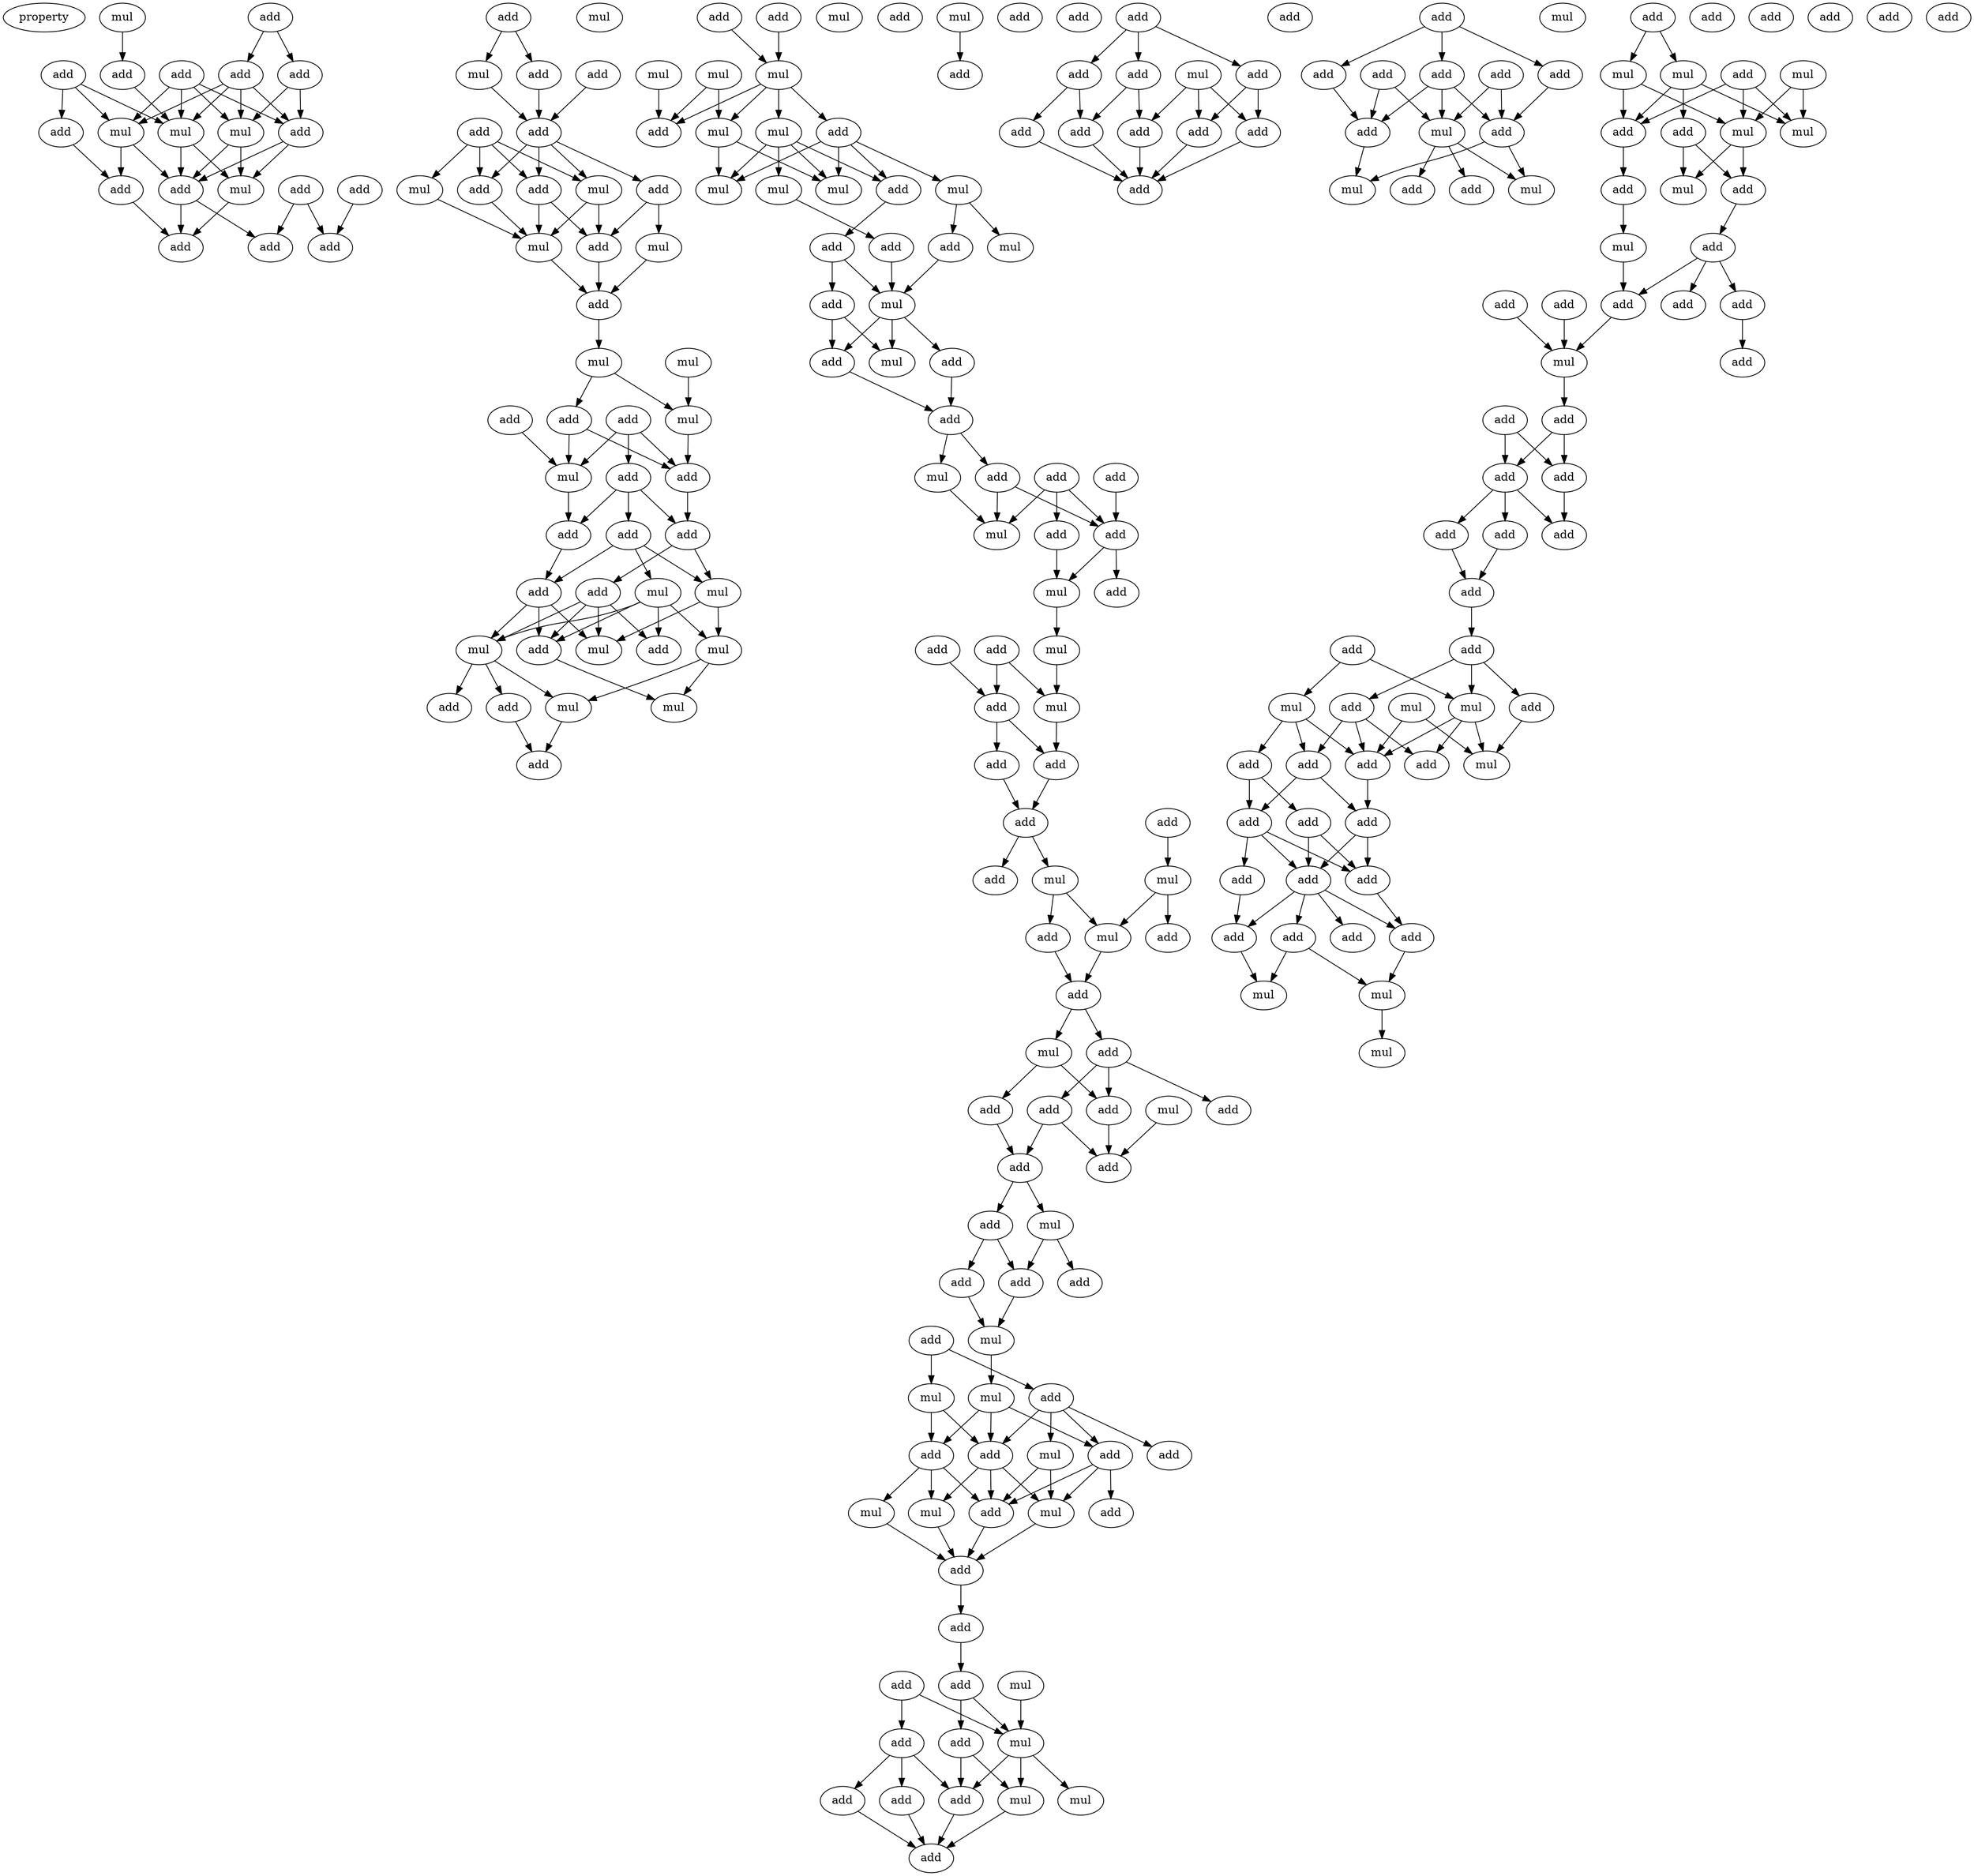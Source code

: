 digraph {
    node [fontcolor=black]
    property [mul=2,lf=1.5]
    0 [ label = add ];
    1 [ label = mul ];
    2 [ label = add ];
    3 [ label = add ];
    4 [ label = add ];
    5 [ label = add ];
    6 [ label = add ];
    7 [ label = mul ];
    8 [ label = add ];
    9 [ label = mul ];
    10 [ label = mul ];
    11 [ label = add ];
    12 [ label = add ];
    13 [ label = add ];
    14 [ label = mul ];
    15 [ label = add ];
    16 [ label = add ];
    17 [ label = add ];
    18 [ label = add ];
    19 [ label = add ];
    20 [ label = add ];
    21 [ label = add ];
    22 [ label = mul ];
    23 [ label = add ];
    24 [ label = add ];
    25 [ label = add ];
    26 [ label = mul ];
    27 [ label = add ];
    28 [ label = mul ];
    29 [ label = add ];
    30 [ label = add ];
    31 [ label = mul ];
    32 [ label = mul ];
    33 [ label = add ];
    34 [ label = add ];
    35 [ label = mul ];
    36 [ label = mul ];
    37 [ label = mul ];
    38 [ label = add ];
    39 [ label = add ];
    40 [ label = add ];
    41 [ label = add ];
    42 [ label = mul ];
    43 [ label = add ];
    44 [ label = mul ];
    45 [ label = add ];
    46 [ label = add ];
    47 [ label = add ];
    48 [ label = mul ];
    49 [ label = add ];
    50 [ label = mul ];
    51 [ label = add ];
    52 [ label = mul ];
    53 [ label = mul ];
    54 [ label = add ];
    55 [ label = mul ];
    56 [ label = add ];
    57 [ label = add ];
    58 [ label = mul ];
    59 [ label = add ];
    60 [ label = mul ];
    61 [ label = add ];
    62 [ label = add ];
    63 [ label = add ];
    64 [ label = mul ];
    65 [ label = mul ];
    66 [ label = mul ];
    67 [ label = add ];
    68 [ label = mul ];
    69 [ label = mul ];
    70 [ label = add ];
    71 [ label = add ];
    72 [ label = mul ];
    73 [ label = mul ];
    74 [ label = mul ];
    75 [ label = mul ];
    76 [ label = add ];
    77 [ label = add ];
    78 [ label = mul ];
    79 [ label = add ];
    80 [ label = mul ];
    81 [ label = add ];
    82 [ label = mul ];
    83 [ label = mul ];
    84 [ label = add ];
    85 [ label = add ];
    86 [ label = add ];
    87 [ label = add ];
    88 [ label = add ];
    89 [ label = add ];
    90 [ label = add ];
    91 [ label = mul ];
    92 [ label = mul ];
    93 [ label = add ];
    94 [ label = add ];
    95 [ label = mul ];
    96 [ label = add ];
    97 [ label = mul ];
    98 [ label = add ];
    99 [ label = mul ];
    100 [ label = add ];
    101 [ label = mul ];
    102 [ label = add ];
    103 [ label = add ];
    104 [ label = add ];
    105 [ label = add ];
    106 [ label = add ];
    107 [ label = add ];
    108 [ label = add ];
    109 [ label = add ];
    110 [ label = mul ];
    111 [ label = mul ];
    112 [ label = mul ];
    113 [ label = add ];
    114 [ label = add ];
    115 [ label = add ];
    116 [ label = add ];
    117 [ label = mul ];
    118 [ label = add ];
    119 [ label = add ];
    120 [ label = mul ];
    121 [ label = add ];
    122 [ label = add ];
    123 [ label = add ];
    124 [ label = add ];
    125 [ label = add ];
    126 [ label = add ];
    127 [ label = mul ];
    128 [ label = add ];
    129 [ label = add ];
    130 [ label = add ];
    131 [ label = mul ];
    132 [ label = add ];
    133 [ label = mul ];
    134 [ label = mul ];
    135 [ label = add ];
    136 [ label = add ];
    137 [ label = add ];
    138 [ label = mul ];
    139 [ label = add ];
    140 [ label = add ];
    141 [ label = mul ];
    142 [ label = mul ];
    143 [ label = mul ];
    144 [ label = add ];
    145 [ label = add ];
    146 [ label = add ];
    147 [ label = add ];
    148 [ label = mul ];
    149 [ label = add ];
    150 [ label = add ];
    151 [ label = add ];
    152 [ label = mul ];
    153 [ label = add ];
    154 [ label = add ];
    155 [ label = mul ];
    156 [ label = mul ];
    157 [ label = add ];
    158 [ label = add ];
    159 [ label = add ];
    160 [ label = add ];
    161 [ label = add ];
    162 [ label = add ];
    163 [ label = mul ];
    164 [ label = add ];
    165 [ label = add ];
    166 [ label = add ];
    167 [ label = add ];
    168 [ label = add ];
    169 [ label = add ];
    170 [ label = add ];
    171 [ label = add ];
    172 [ label = add ];
    173 [ label = add ];
    174 [ label = add ];
    175 [ label = add ];
    176 [ label = add ];
    177 [ label = add ];
    178 [ label = mul ];
    179 [ label = add ];
    180 [ label = add ];
    181 [ label = mul ];
    182 [ label = add ];
    183 [ label = add ];
    184 [ label = mul ];
    185 [ label = mul ];
    186 [ label = add ];
    187 [ label = mul ];
    188 [ label = mul ];
    189 [ label = add ];
    190 [ label = add ];
    191 [ label = mul ];
    192 [ label = mul ];
    193 [ label = add ];
    194 [ label = add ];
    195 [ label = mul ];
    196 [ label = add ];
    197 [ label = mul ];
    198 [ label = add ];
    199 [ label = mul ];
    200 [ label = add ];
    201 [ label = add ];
    202 [ label = add ];
    203 [ label = add ];
    204 [ label = add ];
    205 [ label = add ];
    206 [ label = add ];
    207 [ label = mul ];
    208 [ label = add ];
    209 [ label = add ];
    210 [ label = add ];
    211 [ label = add ];
    212 [ label = add ];
    213 [ label = add ];
    214 [ label = add ];
    215 [ label = add ];
    216 [ label = add ];
    217 [ label = add ];
    218 [ label = add ];
    219 [ label = add ];
    220 [ label = add ];
    221 [ label = add ];
    222 [ label = mul ];
    223 [ label = mul ];
    224 [ label = add ];
    225 [ label = mul ];
    226 [ label = mul ];
    227 [ label = add ];
    228 [ label = add ];
    229 [ label = add ];
    230 [ label = add ];
    231 [ label = add ];
    232 [ label = add ];
    233 [ label = add ];
    234 [ label = add ];
    235 [ label = add ];
    236 [ label = add ];
    237 [ label = add ];
    238 [ label = add ];
    239 [ label = add ];
    240 [ label = add ];
    241 [ label = mul ];
    242 [ label = mul ];
    243 [ label = mul ];
    244 [ label = add ];
    0 -> 2 [ name = 0 ];
    0 -> 5 [ name = 1 ];
    1 -> 6 [ name = 2 ];
    2 -> 7 [ name = 3 ];
    2 -> 9 [ name = 4 ];
    2 -> 10 [ name = 5 ];
    2 -> 11 [ name = 6 ];
    3 -> 7 [ name = 7 ];
    3 -> 9 [ name = 8 ];
    3 -> 10 [ name = 9 ];
    3 -> 11 [ name = 10 ];
    4 -> 7 [ name = 11 ];
    4 -> 8 [ name = 12 ];
    4 -> 10 [ name = 13 ];
    5 -> 9 [ name = 14 ];
    5 -> 11 [ name = 15 ];
    6 -> 10 [ name = 16 ];
    7 -> 12 [ name = 17 ];
    7 -> 13 [ name = 18 ];
    8 -> 12 [ name = 19 ];
    9 -> 13 [ name = 20 ];
    9 -> 14 [ name = 21 ];
    10 -> 13 [ name = 22 ];
    10 -> 14 [ name = 23 ];
    11 -> 13 [ name = 24 ];
    11 -> 14 [ name = 25 ];
    12 -> 19 [ name = 26 ];
    13 -> 17 [ name = 27 ];
    13 -> 19 [ name = 28 ];
    14 -> 19 [ name = 29 ];
    15 -> 18 [ name = 30 ];
    16 -> 17 [ name = 31 ];
    16 -> 18 [ name = 32 ];
    20 -> 21 [ name = 33 ];
    20 -> 22 [ name = 34 ];
    21 -> 24 [ name = 35 ];
    22 -> 24 [ name = 36 ];
    23 -> 24 [ name = 37 ];
    24 -> 27 [ name = 38 ];
    24 -> 28 [ name = 39 ];
    24 -> 29 [ name = 40 ];
    24 -> 30 [ name = 41 ];
    25 -> 26 [ name = 42 ];
    25 -> 27 [ name = 43 ];
    25 -> 28 [ name = 44 ];
    25 -> 29 [ name = 45 ];
    26 -> 31 [ name = 46 ];
    27 -> 31 [ name = 47 ];
    28 -> 31 [ name = 48 ];
    28 -> 33 [ name = 49 ];
    29 -> 31 [ name = 50 ];
    29 -> 33 [ name = 51 ];
    30 -> 32 [ name = 52 ];
    30 -> 33 [ name = 53 ];
    31 -> 34 [ name = 54 ];
    32 -> 34 [ name = 55 ];
    33 -> 34 [ name = 56 ];
    34 -> 35 [ name = 57 ];
    35 -> 37 [ name = 58 ];
    35 -> 40 [ name = 59 ];
    36 -> 37 [ name = 60 ];
    37 -> 41 [ name = 61 ];
    38 -> 42 [ name = 62 ];
    39 -> 41 [ name = 63 ];
    39 -> 42 [ name = 64 ];
    39 -> 43 [ name = 65 ];
    40 -> 41 [ name = 66 ];
    40 -> 42 [ name = 67 ];
    41 -> 46 [ name = 68 ];
    42 -> 45 [ name = 69 ];
    43 -> 45 [ name = 70 ];
    43 -> 46 [ name = 71 ];
    43 -> 47 [ name = 72 ];
    45 -> 49 [ name = 73 ];
    46 -> 50 [ name = 74 ];
    46 -> 51 [ name = 75 ];
    47 -> 48 [ name = 76 ];
    47 -> 49 [ name = 77 ];
    47 -> 50 [ name = 78 ];
    48 -> 53 [ name = 79 ];
    48 -> 54 [ name = 80 ];
    48 -> 55 [ name = 81 ];
    48 -> 56 [ name = 82 ];
    49 -> 52 [ name = 83 ];
    49 -> 53 [ name = 84 ];
    49 -> 54 [ name = 85 ];
    50 -> 52 [ name = 86 ];
    50 -> 55 [ name = 87 ];
    51 -> 52 [ name = 88 ];
    51 -> 53 [ name = 89 ];
    51 -> 54 [ name = 90 ];
    51 -> 56 [ name = 91 ];
    53 -> 57 [ name = 92 ];
    53 -> 59 [ name = 93 ];
    53 -> 60 [ name = 94 ];
    54 -> 58 [ name = 95 ];
    55 -> 58 [ name = 96 ];
    55 -> 60 [ name = 97 ];
    59 -> 61 [ name = 98 ];
    60 -> 61 [ name = 99 ];
    62 -> 64 [ name = 100 ];
    63 -> 64 [ name = 101 ];
    64 -> 67 [ name = 102 ];
    64 -> 68 [ name = 103 ];
    64 -> 69 [ name = 104 ];
    64 -> 70 [ name = 105 ];
    65 -> 67 [ name = 106 ];
    66 -> 67 [ name = 107 ];
    66 -> 69 [ name = 108 ];
    68 -> 71 [ name = 109 ];
    68 -> 73 [ name = 110 ];
    68 -> 74 [ name = 111 ];
    68 -> 75 [ name = 112 ];
    69 -> 74 [ name = 113 ];
    69 -> 75 [ name = 114 ];
    70 -> 71 [ name = 115 ];
    70 -> 72 [ name = 116 ];
    70 -> 74 [ name = 117 ];
    70 -> 75 [ name = 118 ];
    71 -> 79 [ name = 119 ];
    72 -> 77 [ name = 120 ];
    72 -> 78 [ name = 121 ];
    73 -> 76 [ name = 122 ];
    76 -> 80 [ name = 123 ];
    77 -> 80 [ name = 124 ];
    79 -> 80 [ name = 125 ];
    79 -> 81 [ name = 126 ];
    80 -> 83 [ name = 127 ];
    80 -> 84 [ name = 128 ];
    80 -> 86 [ name = 129 ];
    81 -> 83 [ name = 130 ];
    81 -> 84 [ name = 131 ];
    84 -> 87 [ name = 132 ];
    86 -> 87 [ name = 133 ];
    87 -> 88 [ name = 134 ];
    87 -> 91 [ name = 135 ];
    88 -> 92 [ name = 136 ];
    88 -> 93 [ name = 137 ];
    89 -> 93 [ name = 138 ];
    90 -> 92 [ name = 139 ];
    90 -> 93 [ name = 140 ];
    90 -> 94 [ name = 141 ];
    91 -> 92 [ name = 142 ];
    93 -> 95 [ name = 143 ];
    93 -> 96 [ name = 144 ];
    94 -> 95 [ name = 145 ];
    95 -> 99 [ name = 146 ];
    97 -> 103 [ name = 147 ];
    98 -> 101 [ name = 148 ];
    98 -> 102 [ name = 149 ];
    99 -> 101 [ name = 150 ];
    100 -> 102 [ name = 151 ];
    101 -> 106 [ name = 152 ];
    102 -> 104 [ name = 153 ];
    102 -> 106 [ name = 154 ];
    104 -> 108 [ name = 155 ];
    106 -> 108 [ name = 156 ];
    107 -> 111 [ name = 157 ];
    108 -> 109 [ name = 158 ];
    108 -> 110 [ name = 159 ];
    110 -> 112 [ name = 160 ];
    110 -> 113 [ name = 161 ];
    111 -> 112 [ name = 162 ];
    111 -> 114 [ name = 163 ];
    112 -> 116 [ name = 164 ];
    113 -> 116 [ name = 165 ];
    116 -> 117 [ name = 166 ];
    116 -> 118 [ name = 167 ];
    117 -> 122 [ name = 168 ];
    117 -> 123 [ name = 169 ];
    118 -> 119 [ name = 170 ];
    118 -> 121 [ name = 171 ];
    118 -> 123 [ name = 172 ];
    119 -> 124 [ name = 173 ];
    119 -> 125 [ name = 174 ];
    120 -> 125 [ name = 175 ];
    122 -> 124 [ name = 176 ];
    123 -> 125 [ name = 177 ];
    124 -> 126 [ name = 178 ];
    124 -> 127 [ name = 179 ];
    126 -> 128 [ name = 180 ];
    126 -> 129 [ name = 181 ];
    127 -> 129 [ name = 182 ];
    127 -> 130 [ name = 183 ];
    128 -> 131 [ name = 184 ];
    129 -> 131 [ name = 185 ];
    131 -> 133 [ name = 186 ];
    132 -> 134 [ name = 187 ];
    132 -> 135 [ name = 188 ];
    133 -> 136 [ name = 189 ];
    133 -> 137 [ name = 190 ];
    133 -> 140 [ name = 191 ];
    134 -> 137 [ name = 192 ];
    134 -> 140 [ name = 193 ];
    135 -> 136 [ name = 194 ];
    135 -> 137 [ name = 195 ];
    135 -> 138 [ name = 196 ];
    135 -> 139 [ name = 197 ];
    136 -> 143 [ name = 198 ];
    136 -> 144 [ name = 199 ];
    136 -> 145 [ name = 200 ];
    137 -> 141 [ name = 201 ];
    137 -> 143 [ name = 202 ];
    137 -> 145 [ name = 203 ];
    138 -> 143 [ name = 204 ];
    138 -> 145 [ name = 205 ];
    140 -> 141 [ name = 206 ];
    140 -> 142 [ name = 207 ];
    140 -> 145 [ name = 208 ];
    141 -> 146 [ name = 209 ];
    142 -> 146 [ name = 210 ];
    143 -> 146 [ name = 211 ];
    145 -> 146 [ name = 212 ];
    146 -> 147 [ name = 213 ];
    147 -> 149 [ name = 214 ];
    148 -> 152 [ name = 215 ];
    149 -> 151 [ name = 216 ];
    149 -> 152 [ name = 217 ];
    150 -> 152 [ name = 218 ];
    150 -> 153 [ name = 219 ];
    151 -> 156 [ name = 220 ];
    151 -> 157 [ name = 221 ];
    152 -> 155 [ name = 222 ];
    152 -> 156 [ name = 223 ];
    152 -> 157 [ name = 224 ];
    153 -> 154 [ name = 225 ];
    153 -> 157 [ name = 226 ];
    153 -> 158 [ name = 227 ];
    154 -> 159 [ name = 228 ];
    156 -> 159 [ name = 229 ];
    157 -> 159 [ name = 230 ];
    158 -> 159 [ name = 231 ];
    160 -> 161 [ name = 232 ];
    160 -> 162 [ name = 233 ];
    160 -> 164 [ name = 234 ];
    161 -> 165 [ name = 235 ];
    161 -> 166 [ name = 236 ];
    162 -> 167 [ name = 237 ];
    162 -> 169 [ name = 238 ];
    163 -> 165 [ name = 239 ];
    163 -> 166 [ name = 240 ];
    163 -> 169 [ name = 241 ];
    164 -> 167 [ name = 242 ];
    164 -> 168 [ name = 243 ];
    165 -> 170 [ name = 244 ];
    166 -> 170 [ name = 245 ];
    167 -> 170 [ name = 246 ];
    168 -> 170 [ name = 247 ];
    169 -> 170 [ name = 248 ];
    172 -> 173 [ name = 249 ];
    172 -> 175 [ name = 250 ];
    172 -> 177 [ name = 251 ];
    173 -> 178 [ name = 252 ];
    173 -> 179 [ name = 253 ];
    173 -> 180 [ name = 254 ];
    174 -> 178 [ name = 255 ];
    174 -> 180 [ name = 256 ];
    175 -> 180 [ name = 257 ];
    176 -> 178 [ name = 258 ];
    176 -> 179 [ name = 259 ];
    177 -> 179 [ name = 260 ];
    178 -> 182 [ name = 261 ];
    178 -> 183 [ name = 262 ];
    178 -> 184 [ name = 263 ];
    179 -> 181 [ name = 264 ];
    179 -> 184 [ name = 265 ];
    180 -> 181 [ name = 266 ];
    186 -> 187 [ name = 267 ];
    186 -> 188 [ name = 268 ];
    187 -> 194 [ name = 269 ];
    187 -> 195 [ name = 270 ];
    188 -> 192 [ name = 271 ];
    188 -> 193 [ name = 272 ];
    188 -> 194 [ name = 273 ];
    190 -> 192 [ name = 274 ];
    190 -> 194 [ name = 275 ];
    190 -> 195 [ name = 276 ];
    191 -> 192 [ name = 277 ];
    191 -> 195 [ name = 278 ];
    193 -> 197 [ name = 279 ];
    193 -> 198 [ name = 280 ];
    194 -> 196 [ name = 281 ];
    195 -> 197 [ name = 282 ];
    195 -> 198 [ name = 283 ];
    196 -> 199 [ name = 284 ];
    198 -> 200 [ name = 285 ];
    199 -> 204 [ name = 286 ];
    200 -> 202 [ name = 287 ];
    200 -> 204 [ name = 288 ];
    200 -> 205 [ name = 289 ];
    201 -> 207 [ name = 290 ];
    202 -> 206 [ name = 291 ];
    203 -> 207 [ name = 292 ];
    204 -> 207 [ name = 293 ];
    207 -> 210 [ name = 294 ];
    209 -> 211 [ name = 295 ];
    209 -> 212 [ name = 296 ];
    210 -> 211 [ name = 297 ];
    210 -> 212 [ name = 298 ];
    211 -> 214 [ name = 299 ];
    211 -> 215 [ name = 300 ];
    211 -> 216 [ name = 301 ];
    212 -> 216 [ name = 302 ];
    214 -> 217 [ name = 303 ];
    215 -> 217 [ name = 304 ];
    217 -> 218 [ name = 305 ];
    218 -> 221 [ name = 306 ];
    218 -> 222 [ name = 307 ];
    218 -> 224 [ name = 308 ];
    219 -> 222 [ name = 309 ];
    219 -> 223 [ name = 310 ];
    221 -> 227 [ name = 311 ];
    221 -> 228 [ name = 312 ];
    221 -> 229 [ name = 313 ];
    222 -> 226 [ name = 314 ];
    222 -> 228 [ name = 315 ];
    222 -> 229 [ name = 316 ];
    223 -> 227 [ name = 317 ];
    223 -> 228 [ name = 318 ];
    223 -> 230 [ name = 319 ];
    224 -> 226 [ name = 320 ];
    225 -> 226 [ name = 321 ];
    225 -> 228 [ name = 322 ];
    227 -> 232 [ name = 323 ];
    227 -> 233 [ name = 324 ];
    228 -> 233 [ name = 325 ];
    230 -> 231 [ name = 326 ];
    230 -> 232 [ name = 327 ];
    231 -> 235 [ name = 328 ];
    231 -> 236 [ name = 329 ];
    232 -> 234 [ name = 330 ];
    232 -> 235 [ name = 331 ];
    232 -> 236 [ name = 332 ];
    233 -> 235 [ name = 333 ];
    233 -> 236 [ name = 334 ];
    234 -> 238 [ name = 335 ];
    235 -> 237 [ name = 336 ];
    235 -> 238 [ name = 337 ];
    235 -> 239 [ name = 338 ];
    235 -> 240 [ name = 339 ];
    236 -> 237 [ name = 340 ];
    237 -> 241 [ name = 341 ];
    238 -> 242 [ name = 342 ];
    240 -> 241 [ name = 343 ];
    240 -> 242 [ name = 344 ];
    241 -> 243 [ name = 345 ];
}
